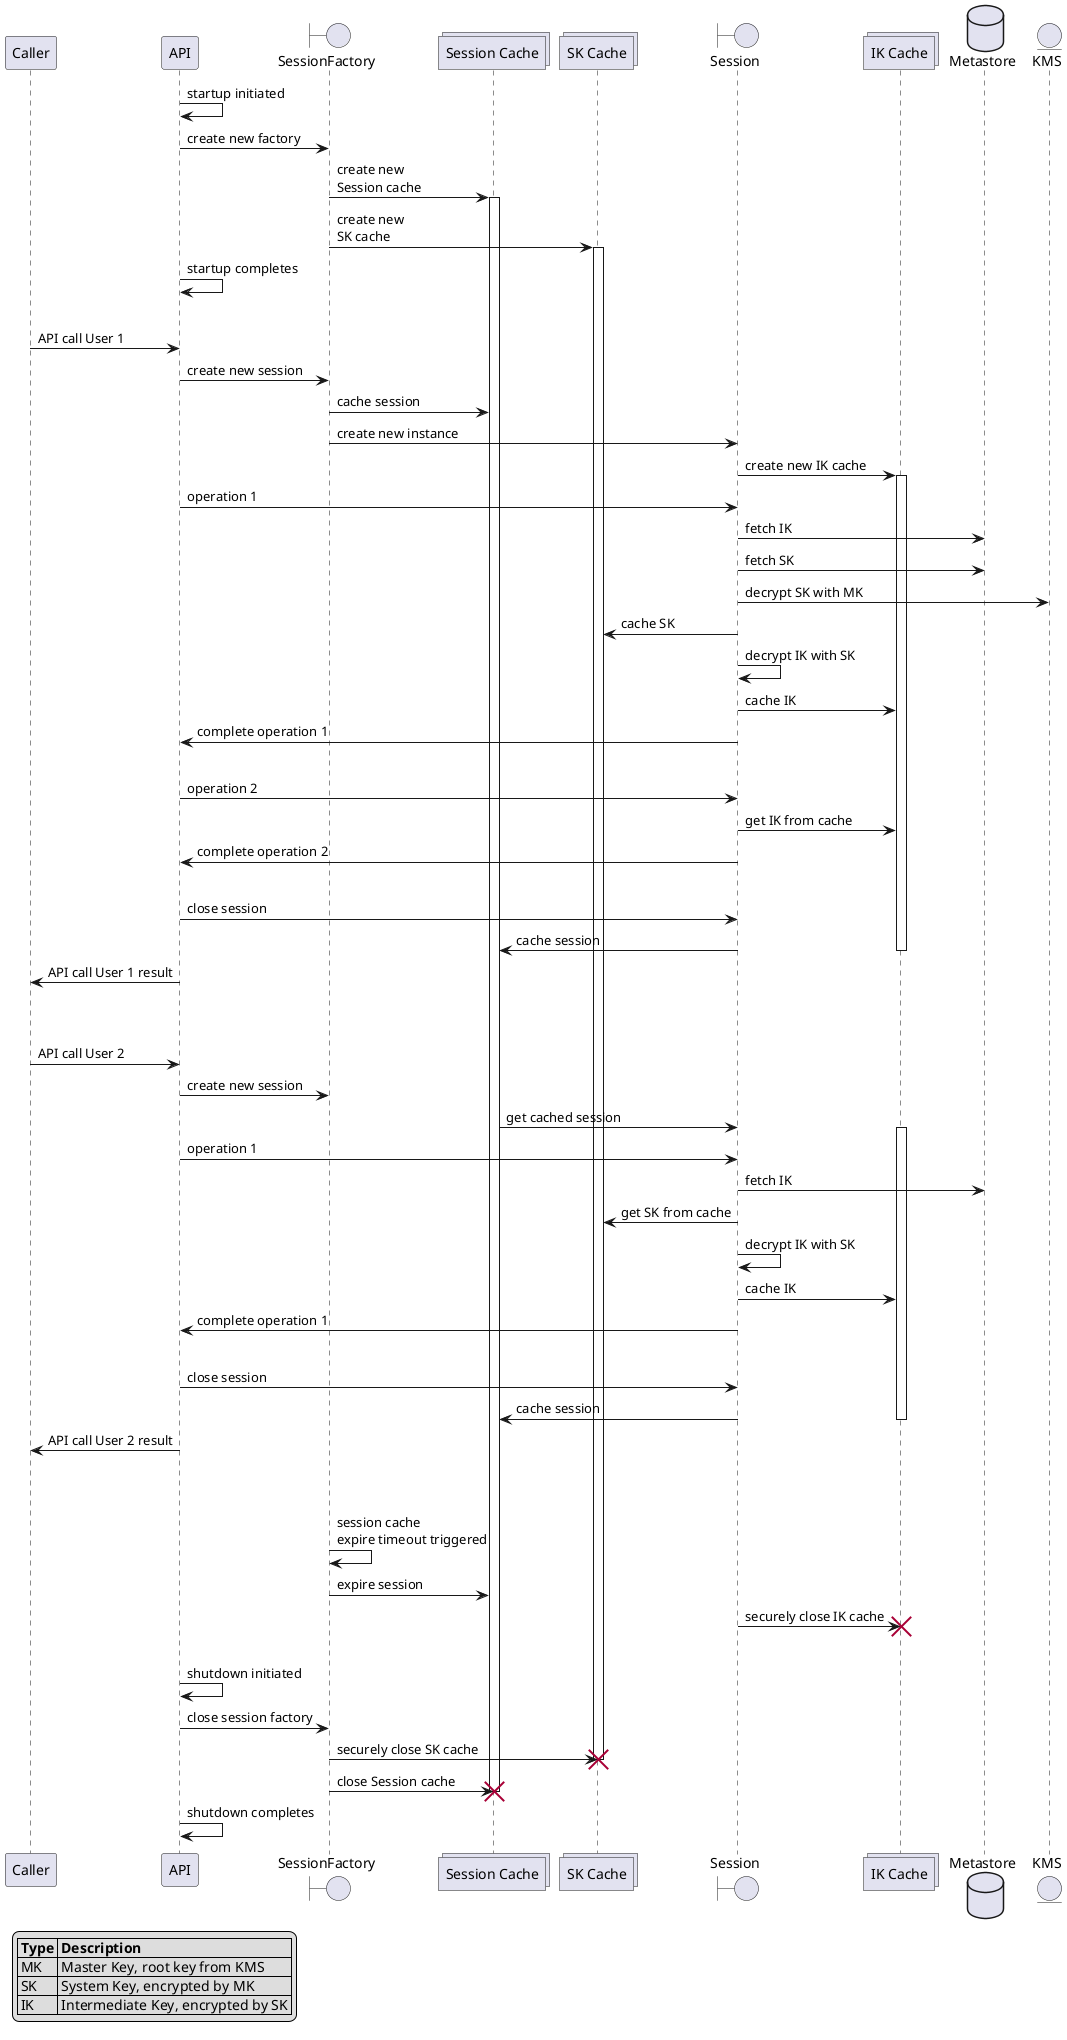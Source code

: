 @startuml

skinparam shadowing false

legend left
|= Type |= Description |
| MK | Master Key, root key from KMS |
| SK | System Key, encrypted by MK |
| IK | Intermediate Key, encrypted by SK |
endlegend

participant Caller
participant API
boundary SessionFactory
collections "Session Cache"
collections "SK Cache"
boundary Session
collections "IK Cache"
database Metastore
entity KMS

API -> API : startup initiated
API -> SessionFactory : create new factory
SessionFactory -> "Session Cache" : create new \nSession cache
activate "Session Cache"
SessionFactory -> "SK Cache" : create new \nSK cache
activate "SK Cache"
API -> API : startup completes
|||
Caller -> API : API call User 1
API -> SessionFactory : create new session
SessionFactory -> "Session Cache" : cache session
SessionFactory -> Session : create new instance
Session -> "IK Cache" : create new IK cache
activate "IK Cache"
API -> Session : operation 1
Session -> Metastore : fetch IK
Session -> Metastore : fetch SK
Session -> KMS : decrypt SK with MK
Session -> "SK Cache" : cache SK
Session -> Session : decrypt IK with SK
Session -> "IK Cache" : cache IK
Session -> API : complete operation 1
|||
API -> Session : operation 2
Session -> "IK Cache" : get IK from cache
Session -> API : complete operation 2
|||
API -> Session : close session
Session -> "Session Cache" : cache session
deactivate "IK Cache"
API -> Caller : API call User 1 result
|||
|||
Caller -> API : API call User 2
API -> SessionFactory : create new session
"Session Cache" -> Session : get cached session
activate "IK Cache"
API -> Session : operation 1
Session -> Metastore : fetch IK
Session -> "SK Cache" : get SK from cache
Session -> Session : decrypt IK with SK
Session -> "IK Cache" : cache IK
Session -> API : complete operation 1
|||
API -> Session : close session
Session -> "Session Cache" : cache session
deactivate "IK Cache"
API -> Caller : API call User 2 result
|||
|||
SessionFactory -> SessionFactory : session cache \nexpire timeout triggered
SessionFactory -> "Session Cache" : expire session
Session -> "IK Cache" : securely close IK cache
destroy "IK Cache"
|||
API -> API : shutdown initiated
API -> SessionFactory : close session factory
SessionFactory -> "SK Cache" : securely close SK cache
destroy "SK Cache"
SessionFactory -> "Session Cache" : close Session cache
destroy "Session Cache"
API -> API : shutdown completes

@enduml
